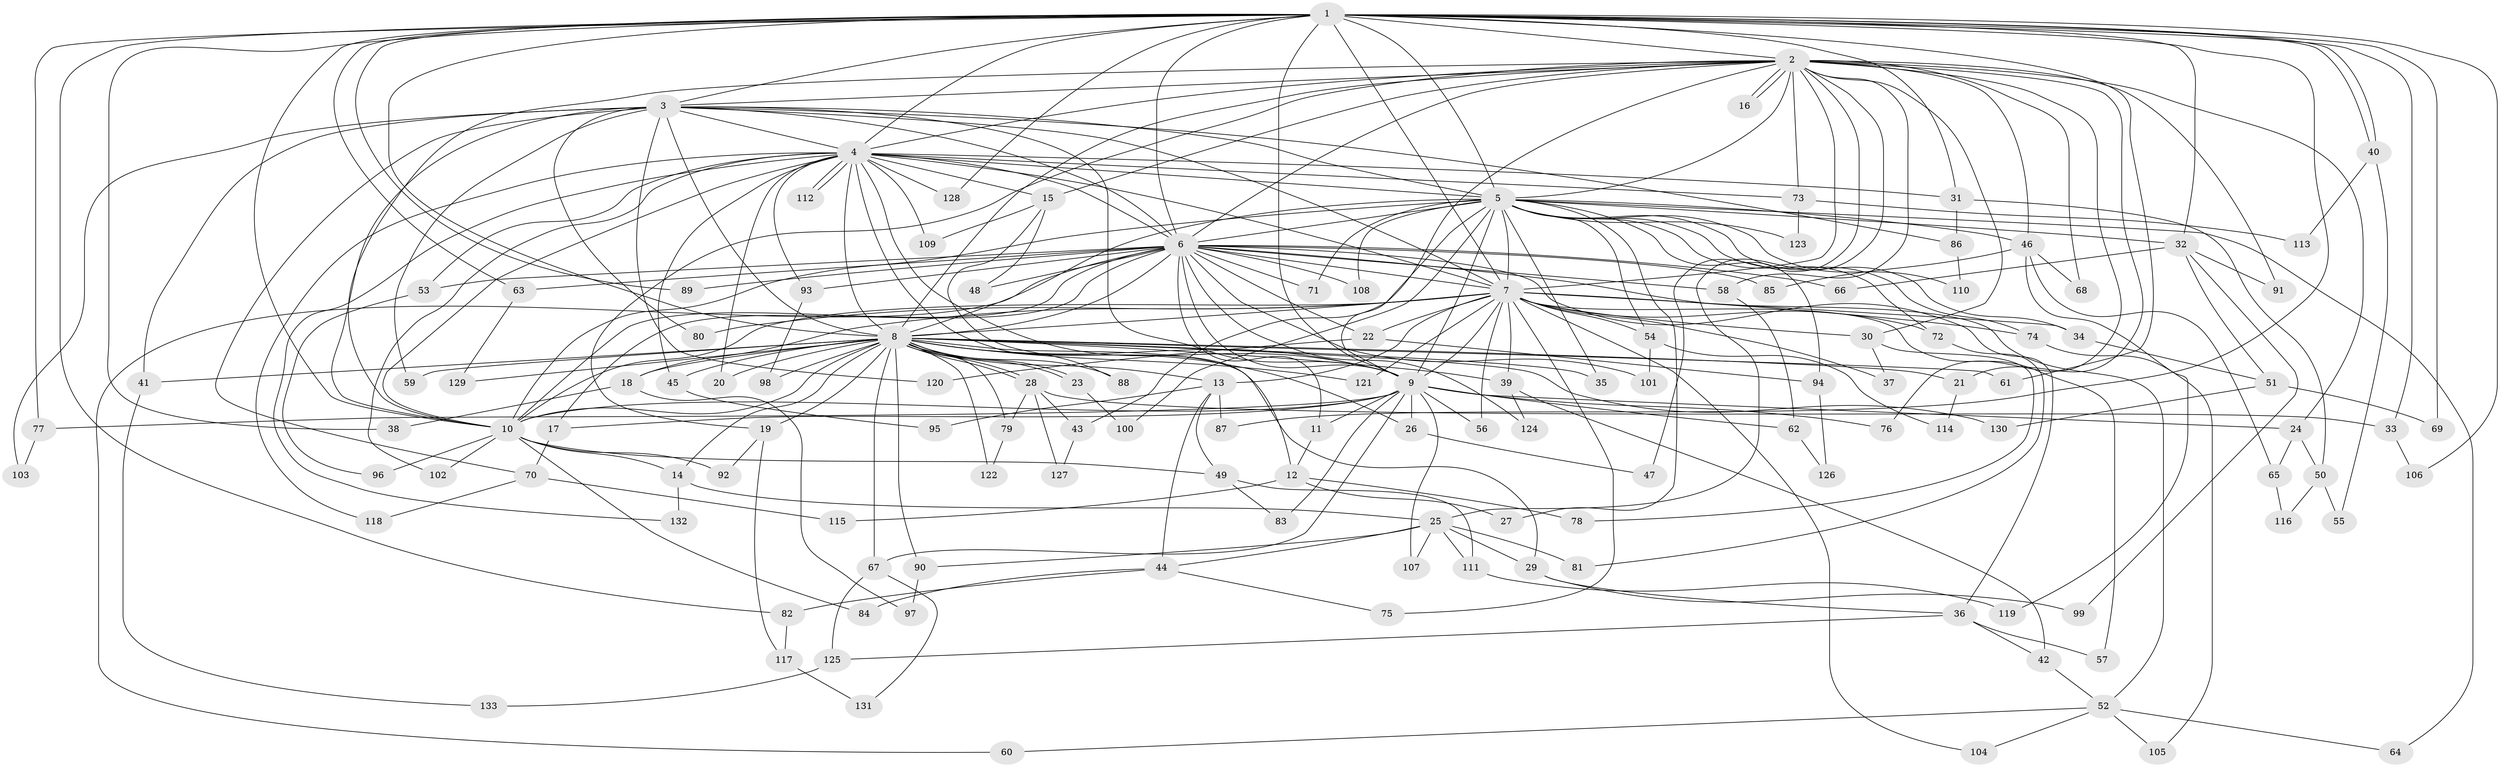 // coarse degree distribution, {28: 0.015151515151515152, 1: 0.09090909090909091, 2: 0.6363636363636364, 3: 0.10606060606060606, 6: 0.015151515151515152, 19: 0.015151515151515152, 4: 0.06060606060606061, 16: 0.030303030303030304, 24: 0.015151515151515152, 12: 0.015151515151515152}
// Generated by graph-tools (version 1.1) at 2025/47/03/04/25 21:47:29]
// undirected, 133 vertices, 291 edges
graph export_dot {
graph [start="1"]
  node [color=gray90,style=filled];
  1;
  2;
  3;
  4;
  5;
  6;
  7;
  8;
  9;
  10;
  11;
  12;
  13;
  14;
  15;
  16;
  17;
  18;
  19;
  20;
  21;
  22;
  23;
  24;
  25;
  26;
  27;
  28;
  29;
  30;
  31;
  32;
  33;
  34;
  35;
  36;
  37;
  38;
  39;
  40;
  41;
  42;
  43;
  44;
  45;
  46;
  47;
  48;
  49;
  50;
  51;
  52;
  53;
  54;
  55;
  56;
  57;
  58;
  59;
  60;
  61;
  62;
  63;
  64;
  65;
  66;
  67;
  68;
  69;
  70;
  71;
  72;
  73;
  74;
  75;
  76;
  77;
  78;
  79;
  80;
  81;
  82;
  83;
  84;
  85;
  86;
  87;
  88;
  89;
  90;
  91;
  92;
  93;
  94;
  95;
  96;
  97;
  98;
  99;
  100;
  101;
  102;
  103;
  104;
  105;
  106;
  107;
  108;
  109;
  110;
  111;
  112;
  113;
  114;
  115;
  116;
  117;
  118;
  119;
  120;
  121;
  122;
  123;
  124;
  125;
  126;
  127;
  128;
  129;
  130;
  131;
  132;
  133;
  1 -- 2;
  1 -- 3;
  1 -- 4;
  1 -- 5;
  1 -- 6;
  1 -- 7;
  1 -- 8;
  1 -- 9;
  1 -- 10;
  1 -- 31;
  1 -- 32;
  1 -- 33;
  1 -- 38;
  1 -- 40;
  1 -- 40;
  1 -- 61;
  1 -- 63;
  1 -- 69;
  1 -- 77;
  1 -- 82;
  1 -- 87;
  1 -- 89;
  1 -- 106;
  1 -- 128;
  2 -- 3;
  2 -- 4;
  2 -- 5;
  2 -- 6;
  2 -- 7;
  2 -- 8;
  2 -- 9;
  2 -- 10;
  2 -- 15;
  2 -- 16;
  2 -- 16;
  2 -- 19;
  2 -- 21;
  2 -- 24;
  2 -- 25;
  2 -- 30;
  2 -- 46;
  2 -- 47;
  2 -- 58;
  2 -- 68;
  2 -- 73;
  2 -- 76;
  2 -- 91;
  3 -- 4;
  3 -- 5;
  3 -- 6;
  3 -- 7;
  3 -- 8;
  3 -- 9;
  3 -- 10;
  3 -- 41;
  3 -- 59;
  3 -- 70;
  3 -- 80;
  3 -- 86;
  3 -- 103;
  3 -- 120;
  4 -- 5;
  4 -- 6;
  4 -- 7;
  4 -- 8;
  4 -- 9;
  4 -- 10;
  4 -- 12;
  4 -- 15;
  4 -- 20;
  4 -- 31;
  4 -- 45;
  4 -- 53;
  4 -- 73;
  4 -- 93;
  4 -- 102;
  4 -- 109;
  4 -- 112;
  4 -- 112;
  4 -- 118;
  4 -- 128;
  4 -- 132;
  5 -- 6;
  5 -- 7;
  5 -- 8;
  5 -- 9;
  5 -- 10;
  5 -- 27;
  5 -- 32;
  5 -- 34;
  5 -- 35;
  5 -- 43;
  5 -- 46;
  5 -- 54;
  5 -- 64;
  5 -- 71;
  5 -- 72;
  5 -- 74;
  5 -- 94;
  5 -- 100;
  5 -- 108;
  5 -- 110;
  5 -- 123;
  6 -- 7;
  6 -- 8;
  6 -- 9;
  6 -- 10;
  6 -- 11;
  6 -- 17;
  6 -- 22;
  6 -- 36;
  6 -- 48;
  6 -- 52;
  6 -- 53;
  6 -- 58;
  6 -- 60;
  6 -- 63;
  6 -- 66;
  6 -- 71;
  6 -- 85;
  6 -- 89;
  6 -- 93;
  6 -- 101;
  6 -- 108;
  6 -- 124;
  7 -- 8;
  7 -- 9;
  7 -- 10;
  7 -- 13;
  7 -- 18;
  7 -- 22;
  7 -- 30;
  7 -- 34;
  7 -- 37;
  7 -- 39;
  7 -- 54;
  7 -- 56;
  7 -- 57;
  7 -- 72;
  7 -- 74;
  7 -- 75;
  7 -- 80;
  7 -- 104;
  7 -- 121;
  8 -- 9;
  8 -- 10;
  8 -- 13;
  8 -- 14;
  8 -- 18;
  8 -- 19;
  8 -- 20;
  8 -- 21;
  8 -- 23;
  8 -- 23;
  8 -- 26;
  8 -- 28;
  8 -- 28;
  8 -- 29;
  8 -- 35;
  8 -- 39;
  8 -- 41;
  8 -- 45;
  8 -- 59;
  8 -- 61;
  8 -- 67;
  8 -- 79;
  8 -- 88;
  8 -- 90;
  8 -- 98;
  8 -- 121;
  8 -- 122;
  8 -- 129;
  8 -- 130;
  9 -- 10;
  9 -- 11;
  9 -- 17;
  9 -- 24;
  9 -- 26;
  9 -- 56;
  9 -- 62;
  9 -- 67;
  9 -- 76;
  9 -- 77;
  9 -- 83;
  9 -- 107;
  10 -- 14;
  10 -- 49;
  10 -- 84;
  10 -- 92;
  10 -- 96;
  10 -- 102;
  11 -- 12;
  12 -- 27;
  12 -- 78;
  12 -- 115;
  13 -- 44;
  13 -- 49;
  13 -- 87;
  13 -- 95;
  14 -- 25;
  14 -- 132;
  15 -- 48;
  15 -- 88;
  15 -- 109;
  17 -- 70;
  18 -- 38;
  18 -- 97;
  19 -- 92;
  19 -- 117;
  21 -- 114;
  22 -- 94;
  22 -- 120;
  23 -- 100;
  24 -- 50;
  24 -- 65;
  25 -- 29;
  25 -- 44;
  25 -- 81;
  25 -- 90;
  25 -- 107;
  25 -- 111;
  26 -- 47;
  28 -- 33;
  28 -- 43;
  28 -- 79;
  28 -- 127;
  29 -- 36;
  29 -- 99;
  30 -- 37;
  30 -- 78;
  31 -- 50;
  31 -- 86;
  32 -- 51;
  32 -- 66;
  32 -- 91;
  32 -- 99;
  33 -- 106;
  34 -- 51;
  36 -- 42;
  36 -- 57;
  36 -- 125;
  39 -- 42;
  39 -- 124;
  40 -- 55;
  40 -- 113;
  41 -- 133;
  42 -- 52;
  43 -- 127;
  44 -- 75;
  44 -- 82;
  44 -- 84;
  45 -- 95;
  46 -- 65;
  46 -- 68;
  46 -- 85;
  46 -- 119;
  49 -- 83;
  49 -- 111;
  50 -- 55;
  50 -- 116;
  51 -- 69;
  51 -- 130;
  52 -- 60;
  52 -- 64;
  52 -- 104;
  52 -- 105;
  53 -- 96;
  54 -- 101;
  54 -- 114;
  58 -- 62;
  62 -- 126;
  63 -- 129;
  65 -- 116;
  67 -- 125;
  67 -- 131;
  70 -- 115;
  70 -- 118;
  72 -- 81;
  73 -- 113;
  73 -- 123;
  74 -- 105;
  77 -- 103;
  79 -- 122;
  82 -- 117;
  86 -- 110;
  90 -- 97;
  93 -- 98;
  94 -- 126;
  111 -- 119;
  117 -- 131;
  125 -- 133;
}
